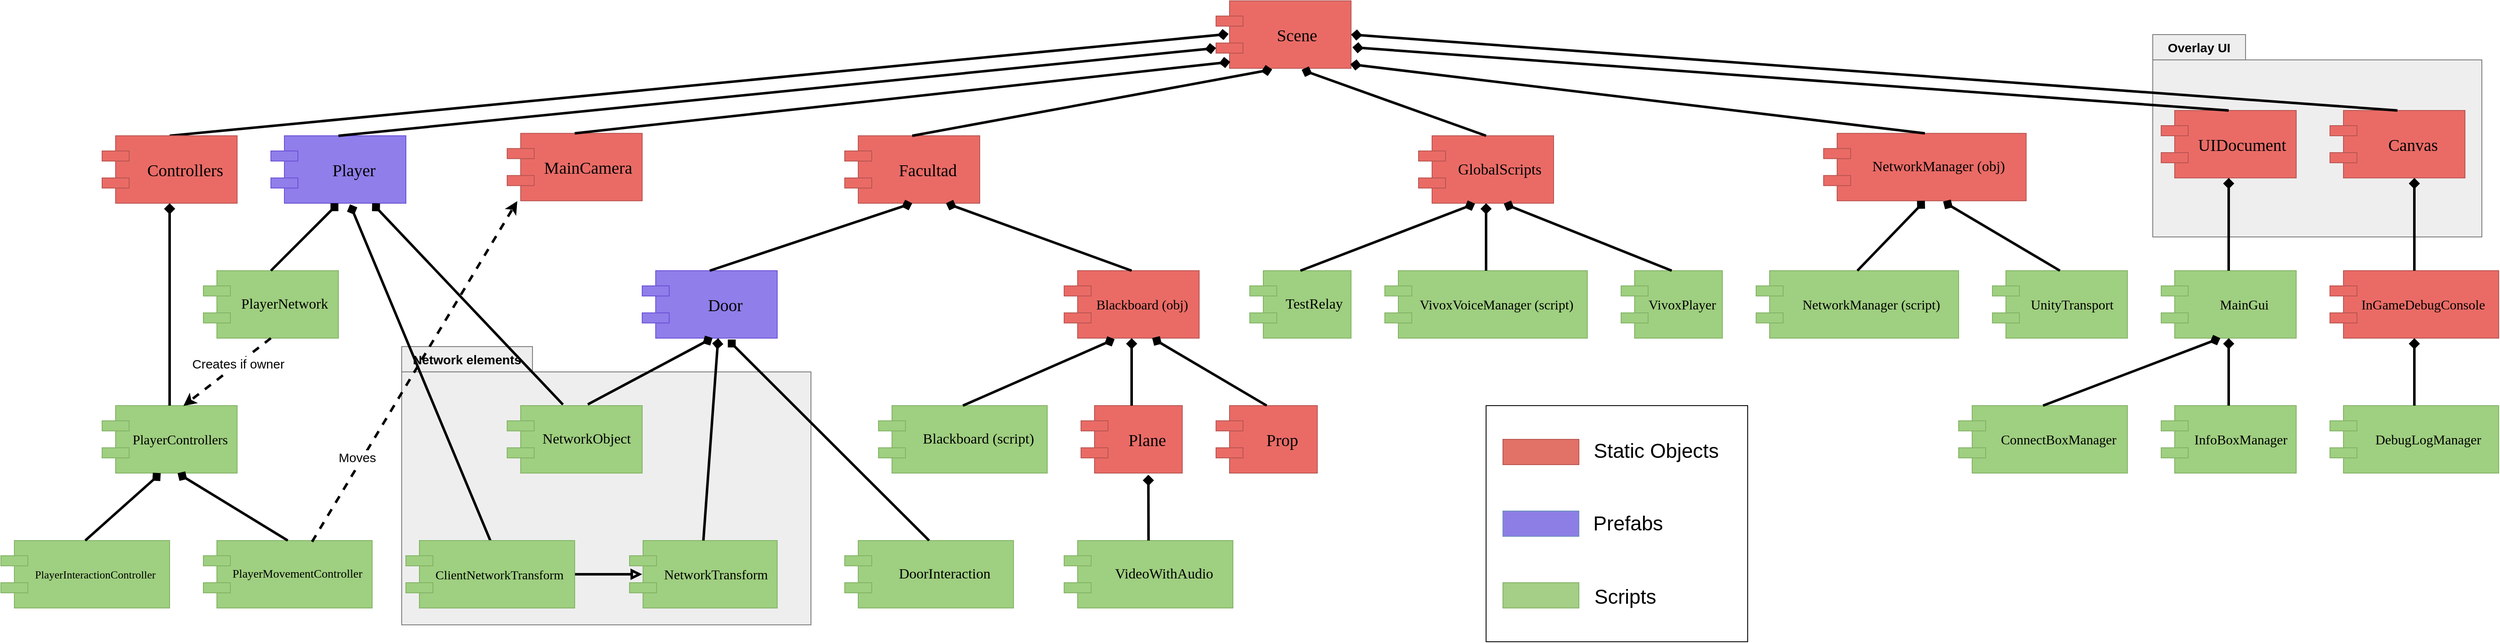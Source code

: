 <mxfile version="22.1.17" type="device">
  <diagram name="Page-1" id="5f0bae14-7c28-e335-631c-24af17079c00">
    <mxGraphModel dx="3999" dy="976" grid="1" gridSize="10" guides="1" tooltips="1" connect="1" arrows="1" fold="1" page="1" pageScale="1" pageWidth="1100" pageHeight="850" background="none" math="0" shadow="0">
      <root>
        <mxCell id="0" />
        <mxCell id="1" parent="0" />
        <mxCell id="Jn8JFCtktgWJxwUDa2yF-2" value="&lt;font style=&quot;font-size: 15px;&quot;&gt;Overlay UI&lt;/font&gt;" style="shape=folder;fontStyle=1;tabWidth=110;tabHeight=30;tabPosition=left;html=1;boundedLbl=1;labelInHeader=1;container=1;collapsible=0;whiteSpace=wrap;fillColor=#DDDDDD;opacity=50;" vertex="1" parent="1">
          <mxGeometry x="1430" y="80" width="390" height="240" as="geometry" />
        </mxCell>
        <mxCell id="Jn8JFCtktgWJxwUDa2yF-3" value="" style="html=1;strokeColor=none;resizeWidth=1;resizeHeight=1;fillColor=none;part=1;connectable=0;allowArrows=0;deletable=0;whiteSpace=wrap;" vertex="1" parent="Jn8JFCtktgWJxwUDa2yF-2">
          <mxGeometry width="390" height="10" relative="1" as="geometry">
            <mxPoint y="30" as="offset" />
          </mxGeometry>
        </mxCell>
        <mxCell id="Jn8JFCtktgWJxwUDa2yF-15" value="&lt;font style=&quot;font-size: 20px;&quot;&gt;UIDocument&amp;nbsp;&lt;/font&gt;" style="shape=component;align=center;spacingLeft=36;rounded=0;shadow=0;comic=0;labelBackgroundColor=none;strokeWidth=1;fontFamily=Verdana;fontSize=12;html=1;fillColor=#EA6B66;strokeColor=#b85450;gradientColor=none;" vertex="1" parent="Jn8JFCtktgWJxwUDa2yF-2">
          <mxGeometry x="10" y="90" width="160" height="80" as="geometry" />
        </mxCell>
        <mxCell id="Jn8JFCtktgWJxwUDa2yF-13" value="&lt;font style=&quot;font-size: 20px;&quot;&gt;Canvas&lt;/font&gt;" style="shape=component;align=center;spacingLeft=36;rounded=0;shadow=0;comic=0;labelBackgroundColor=none;strokeWidth=1;fontFamily=Verdana;fontSize=12;html=1;fillColor=#EA6B66;strokeColor=#b85450;gradientColor=none;" vertex="1" parent="Jn8JFCtktgWJxwUDa2yF-2">
          <mxGeometry x="210" y="90" width="160" height="80" as="geometry" />
        </mxCell>
        <mxCell id="Jn8JFCtktgWJxwUDa2yF-46" value="&lt;span style=&quot;font-size: 15px;&quot;&gt;Network elements&lt;/span&gt;" style="shape=folder;fontStyle=1;tabWidth=155;tabHeight=30;tabPosition=left;html=1;boundedLbl=1;labelInHeader=1;container=1;collapsible=0;whiteSpace=wrap;fillColor=#DDDDDD;opacity=50;" vertex="1" parent="1">
          <mxGeometry x="-645" y="450" width="485" height="330" as="geometry" />
        </mxCell>
        <mxCell id="Jn8JFCtktgWJxwUDa2yF-47" value="" style="html=1;strokeColor=none;resizeWidth=1;resizeHeight=1;fillColor=none;part=1;connectable=0;allowArrows=0;deletable=0;whiteSpace=wrap;" vertex="1" parent="Jn8JFCtktgWJxwUDa2yF-46">
          <mxGeometry width="485" height="10" relative="1" as="geometry">
            <mxPoint y="30" as="offset" />
          </mxGeometry>
        </mxCell>
        <mxCell id="Jn8JFCtktgWJxwUDa2yF-41" value="&lt;font style=&quot;font-size: 16px;&quot;&gt;NetworkTransform&amp;nbsp;&amp;nbsp;&lt;/font&gt;" style="shape=component;align=center;spacingLeft=36;rounded=0;shadow=0;comic=0;labelBackgroundColor=none;strokeWidth=1;fontFamily=Verdana;fontSize=12;html=1;fillColor=#9fcf80;strokeColor=#82b366;gradientColor=none;" vertex="1" parent="Jn8JFCtktgWJxwUDa2yF-46">
          <mxGeometry x="270" y="230" width="175" height="80" as="geometry" />
        </mxCell>
        <mxCell id="Jn8JFCtktgWJxwUDa2yF-44" value="&lt;span style=&quot;font-size: 17px;&quot;&gt;NetworkObject&amp;nbsp;&amp;nbsp;&lt;/span&gt;" style="shape=component;align=center;spacingLeft=36;rounded=0;shadow=0;comic=0;labelBackgroundColor=none;strokeWidth=1;fontFamily=Verdana;fontSize=12;html=1;fillColor=#9fcf80;strokeColor=#82b366;gradientColor=none;" vertex="1" parent="Jn8JFCtktgWJxwUDa2yF-46">
          <mxGeometry x="125" y="70" width="160" height="80" as="geometry" />
        </mxCell>
        <mxCell id="Jn8JFCtktgWJxwUDa2yF-17" value="" style="rounded=0;orthogonalLoop=1;jettySize=auto;html=1;entryX=0.5;entryY=0;entryDx=0;entryDy=0;startArrow=diamond;startFill=1;endArrow=none;endFill=0;strokeWidth=3;exitX=0.093;exitY=0.491;exitDx=0;exitDy=0;exitPerimeter=0;" edge="1" parent="1" source="Jn8JFCtktgWJxwUDa2yF-1" target="Jn8JFCtktgWJxwUDa2yF-7">
          <mxGeometry relative="1" as="geometry">
            <mxPoint x="-240" y="90" as="targetPoint" />
          </mxGeometry>
        </mxCell>
        <mxCell id="Jn8JFCtktgWJxwUDa2yF-1" value="&lt;font style=&quot;font-size: 20px;&quot;&gt;Scene&amp;nbsp;&lt;/font&gt;" style="shape=component;align=center;spacingLeft=36;rounded=0;shadow=0;comic=0;labelBackgroundColor=none;strokeWidth=1;fontFamily=Verdana;fontSize=12;html=1;fillColor=#EA6B66;strokeColor=#b85450;gradientColor=none;" vertex="1" parent="1">
          <mxGeometry x="320" y="40" width="160" height="80" as="geometry" />
        </mxCell>
        <mxCell id="Jn8JFCtktgWJxwUDa2yF-7" value="&lt;font style=&quot;font-size: 20px;&quot;&gt;Controllers&lt;/font&gt;" style="shape=component;align=center;spacingLeft=36;rounded=0;shadow=0;comic=0;labelBackgroundColor=none;strokeWidth=1;fontFamily=Verdana;fontSize=12;html=1;fillColor=#EA6B66;strokeColor=#b85450;gradientColor=none;" vertex="1" parent="1">
          <mxGeometry x="-1000" y="200" width="160" height="80" as="geometry" />
        </mxCell>
        <mxCell id="Jn8JFCtktgWJxwUDa2yF-8" value="&lt;font style=&quot;font-size: 20px;&quot;&gt;Player&lt;/font&gt;" style="shape=component;align=center;spacingLeft=36;rounded=0;shadow=0;comic=0;labelBackgroundColor=none;strokeWidth=1;fontFamily=Verdana;fontSize=12;html=1;fillColor=#907EEA;strokeColor=#6C51D6;gradientColor=none;" vertex="1" parent="1">
          <mxGeometry x="-800" y="200" width="160" height="80" as="geometry" />
        </mxCell>
        <mxCell id="Jn8JFCtktgWJxwUDa2yF-9" value="&lt;font style=&quot;font-size: 20px;&quot;&gt;Facultad&lt;/font&gt;" style="shape=component;align=center;spacingLeft=36;rounded=0;shadow=0;comic=0;labelBackgroundColor=none;strokeWidth=1;fontFamily=Verdana;fontSize=12;html=1;fillColor=#EA6B66;strokeColor=#b85450;gradientColor=none;" vertex="1" parent="1">
          <mxGeometry x="-120" y="200" width="160" height="80" as="geometry" />
        </mxCell>
        <mxCell id="Jn8JFCtktgWJxwUDa2yF-10" value="&lt;font style=&quot;font-size: 17px;&quot;&gt;NetworkManager (obj)&amp;nbsp;&lt;/font&gt;" style="shape=component;align=center;spacingLeft=36;rounded=0;shadow=0;comic=0;labelBackgroundColor=none;strokeWidth=1;fontFamily=Verdana;fontSize=12;html=1;fillColor=#EA6B66;strokeColor=#b85450;gradientColor=none;" vertex="1" parent="1">
          <mxGeometry x="1040" y="197.12" width="240" height="80" as="geometry" />
        </mxCell>
        <mxCell id="Jn8JFCtktgWJxwUDa2yF-12" value="&lt;font style=&quot;font-size: 20px;&quot;&gt;MainCamera&amp;nbsp;&lt;/font&gt;" style="shape=component;align=center;spacingLeft=36;rounded=0;shadow=0;comic=0;labelBackgroundColor=none;strokeWidth=1;fontFamily=Verdana;fontSize=12;html=1;fillColor=#EA6B66;strokeColor=#b85450;gradientColor=none;" vertex="1" parent="1">
          <mxGeometry x="-520" y="197.12" width="160" height="80" as="geometry" />
        </mxCell>
        <mxCell id="Jn8JFCtktgWJxwUDa2yF-14" value="&lt;font style=&quot;font-size: 18px;&quot;&gt;GlobalScripts&amp;nbsp;&lt;/font&gt;" style="shape=component;align=center;spacingLeft=36;rounded=0;shadow=0;comic=0;labelBackgroundColor=none;strokeWidth=1;fontFamily=Verdana;fontSize=12;html=1;fillColor=#EA6B66;strokeColor=#b85450;gradientColor=none;" vertex="1" parent="1">
          <mxGeometry x="560" y="200" width="160" height="80" as="geometry" />
        </mxCell>
        <mxCell id="Jn8JFCtktgWJxwUDa2yF-18" value="" style="rounded=0;orthogonalLoop=1;jettySize=auto;html=1;entryX=0.5;entryY=0;entryDx=0;entryDy=0;startArrow=diamond;startFill=1;endArrow=none;endFill=0;strokeWidth=3;exitX=0;exitY=0.7;exitDx=0;exitDy=0;" edge="1" parent="1" source="Jn8JFCtktgWJxwUDa2yF-1" target="Jn8JFCtktgWJxwUDa2yF-8">
          <mxGeometry relative="1" as="geometry">
            <mxPoint x="320" y="100" as="sourcePoint" />
            <mxPoint x="-910" y="210" as="targetPoint" />
          </mxGeometry>
        </mxCell>
        <mxCell id="Jn8JFCtktgWJxwUDa2yF-19" value="" style="rounded=0;orthogonalLoop=1;jettySize=auto;html=1;entryX=0.5;entryY=0;entryDx=0;entryDy=0;startArrow=diamond;startFill=1;endArrow=none;endFill=0;strokeWidth=3;exitX=0.416;exitY=1.017;exitDx=0;exitDy=0;exitPerimeter=0;" edge="1" parent="1" source="Jn8JFCtktgWJxwUDa2yF-1" target="Jn8JFCtktgWJxwUDa2yF-9">
          <mxGeometry relative="1" as="geometry">
            <mxPoint x="340" y="120" as="sourcePoint" />
            <mxPoint x="-710" y="210" as="targetPoint" />
          </mxGeometry>
        </mxCell>
        <mxCell id="Jn8JFCtktgWJxwUDa2yF-20" value="" style="rounded=0;orthogonalLoop=1;jettySize=auto;html=1;entryX=0.5;entryY=0;entryDx=0;entryDy=0;startArrow=diamond;startFill=1;endArrow=none;endFill=0;strokeWidth=3;exitX=0.995;exitY=0.94;exitDx=0;exitDy=0;exitPerimeter=0;" edge="1" parent="1" source="Jn8JFCtktgWJxwUDa2yF-1" target="Jn8JFCtktgWJxwUDa2yF-10">
          <mxGeometry relative="1" as="geometry">
            <mxPoint x="502.56" y="75.84" as="sourcePoint" />
            <mxPoint x="10" y="207.12" as="targetPoint" />
          </mxGeometry>
        </mxCell>
        <mxCell id="Jn8JFCtktgWJxwUDa2yF-22" value="" style="rounded=0;orthogonalLoop=1;jettySize=auto;html=1;entryX=0.5;entryY=0;entryDx=0;entryDy=0;startArrow=diamond;startFill=1;endArrow=none;endFill=0;strokeWidth=3;fontStyle=1;exitX=0.105;exitY=0.905;exitDx=0;exitDy=0;exitPerimeter=0;" edge="1" parent="1" source="Jn8JFCtktgWJxwUDa2yF-1" target="Jn8JFCtktgWJxwUDa2yF-12">
          <mxGeometry relative="1" as="geometry">
            <mxPoint x="538.56" y="76.24" as="sourcePoint" />
            <mxPoint x="260" y="217.12" as="targetPoint" />
          </mxGeometry>
        </mxCell>
        <mxCell id="Jn8JFCtktgWJxwUDa2yF-23" value="" style="rounded=0;orthogonalLoop=1;jettySize=auto;html=1;entryX=0.5;entryY=0;entryDx=0;entryDy=0;startArrow=diamond;startFill=1;endArrow=none;endFill=0;strokeWidth=3;fontStyle=1;exitX=0.634;exitY=1.022;exitDx=0;exitDy=0;exitPerimeter=0;" edge="1" parent="1" source="Jn8JFCtktgWJxwUDa2yF-1" target="Jn8JFCtktgWJxwUDa2yF-14">
          <mxGeometry relative="1" as="geometry">
            <mxPoint x="563.52" y="76.8" as="sourcePoint" />
            <mxPoint x="770" y="207.12" as="targetPoint" />
          </mxGeometry>
        </mxCell>
        <mxCell id="Jn8JFCtktgWJxwUDa2yF-24" value="" style="rounded=0;orthogonalLoop=1;jettySize=auto;html=1;entryX=0.5;entryY=0;entryDx=0;entryDy=0;startArrow=diamond;startFill=1;endArrow=none;endFill=0;strokeWidth=3;fontStyle=1;exitX=1;exitY=0.5;exitDx=0;exitDy=0;" edge="1" parent="1" source="Jn8JFCtktgWJxwUDa2yF-1" target="Jn8JFCtktgWJxwUDa2yF-13">
          <mxGeometry relative="1" as="geometry">
            <mxPoint x="598.72" y="78.0" as="sourcePoint" />
            <mxPoint x="970" y="207.12" as="targetPoint" />
          </mxGeometry>
        </mxCell>
        <mxCell id="Jn8JFCtktgWJxwUDa2yF-25" value="" style="rounded=0;orthogonalLoop=1;jettySize=auto;html=1;entryX=0.5;entryY=0;entryDx=0;entryDy=0;startArrow=diamond;startFill=1;endArrow=none;endFill=0;strokeWidth=3;fontStyle=1;exitX=1.01;exitY=0.689;exitDx=0;exitDy=0;exitPerimeter=0;" edge="1" parent="1" source="Jn8JFCtktgWJxwUDa2yF-1" target="Jn8JFCtktgWJxwUDa2yF-15">
          <mxGeometry relative="1" as="geometry">
            <mxPoint x="599.68" y="60.0" as="sourcePoint" />
            <mxPoint x="1170" y="207.12" as="targetPoint" />
          </mxGeometry>
        </mxCell>
        <mxCell id="Jn8JFCtktgWJxwUDa2yF-26" value="&lt;font style=&quot;font-size: 17px;&quot;&gt;PlayerNetwork&amp;nbsp;&lt;/font&gt;" style="shape=component;align=center;spacingLeft=36;rounded=0;shadow=0;comic=0;labelBackgroundColor=none;strokeWidth=1;fontFamily=Verdana;fontSize=12;html=1;fillColor=#9fcf80;strokeColor=#82b366;gradientColor=none;" vertex="1" parent="1">
          <mxGeometry x="-880" y="360" width="160" height="80" as="geometry" />
        </mxCell>
        <mxCell id="Jn8JFCtktgWJxwUDa2yF-27" value="&lt;font style=&quot;font-size: 16px;&quot;&gt;PlayerControllers&amp;nbsp; &amp;nbsp;&lt;/font&gt;" style="shape=component;align=center;spacingLeft=36;rounded=0;shadow=0;comic=0;labelBackgroundColor=none;strokeWidth=1;fontFamily=Verdana;fontSize=12;html=1;fillColor=#9fcf80;strokeColor=#82b366;gradientColor=none;" vertex="1" parent="1">
          <mxGeometry x="-1000" y="520" width="160" height="80" as="geometry" />
        </mxCell>
        <mxCell id="Jn8JFCtktgWJxwUDa2yF-28" value="&lt;font style=&quot;font-size: 13px;&quot;&gt;PlayerInteractionController&amp;nbsp; &amp;nbsp;&amp;nbsp;&lt;/font&gt;" style="shape=component;align=center;spacingLeft=36;rounded=0;shadow=0;comic=0;labelBackgroundColor=none;strokeWidth=1;fontFamily=Verdana;fontSize=12;html=1;fillColor=#9fcf80;strokeColor=#82b366;gradientColor=none;" vertex="1" parent="1">
          <mxGeometry x="-1120" y="680" width="200" height="80" as="geometry" />
        </mxCell>
        <mxCell id="Jn8JFCtktgWJxwUDa2yF-29" value="&lt;font style=&quot;font-size: 14px;&quot;&gt;PlayerMovementController&amp;nbsp; &amp;nbsp;&amp;nbsp;&lt;/font&gt;" style="shape=component;align=center;spacingLeft=36;rounded=0;shadow=0;comic=0;labelBackgroundColor=none;strokeWidth=1;fontFamily=Verdana;fontSize=12;html=1;fillColor=#9fcf80;strokeColor=#82b366;gradientColor=none;" vertex="1" parent="1">
          <mxGeometry x="-880" y="680" width="200" height="80" as="geometry" />
        </mxCell>
        <mxCell id="Jn8JFCtktgWJxwUDa2yF-30" value="" style="rounded=0;orthogonalLoop=1;jettySize=auto;html=1;entryX=0.5;entryY=0;entryDx=0;entryDy=0;startArrow=diamond;startFill=1;endArrow=none;endFill=0;strokeWidth=3;exitX=0.5;exitY=1;exitDx=0;exitDy=0;" edge="1" parent="1" source="Jn8JFCtktgWJxwUDa2yF-8" target="Jn8JFCtktgWJxwUDa2yF-26">
          <mxGeometry relative="1" as="geometry">
            <mxPoint x="-427" y="490" as="sourcePoint" />
            <mxPoint x="-690" y="610" as="targetPoint" />
          </mxGeometry>
        </mxCell>
        <mxCell id="Jn8JFCtktgWJxwUDa2yF-31" value="" style="rounded=0;orthogonalLoop=1;jettySize=auto;html=1;entryX=0.5;entryY=0;entryDx=0;entryDy=0;startArrow=diamond;startFill=1;endArrow=none;endFill=0;strokeWidth=3;exitX=0.5;exitY=1;exitDx=0;exitDy=0;" edge="1" parent="1" source="Jn8JFCtktgWJxwUDa2yF-7" target="Jn8JFCtktgWJxwUDa2yF-27">
          <mxGeometry relative="1" as="geometry">
            <mxPoint x="-700" y="500" as="sourcePoint" />
            <mxPoint x="-700" y="580" as="targetPoint" />
          </mxGeometry>
        </mxCell>
        <mxCell id="Jn8JFCtktgWJxwUDa2yF-32" value="" style="rounded=0;orthogonalLoop=1;jettySize=auto;html=1;entryX=0.5;entryY=0;entryDx=0;entryDy=0;startArrow=diamond;startFill=1;endArrow=none;endFill=0;strokeWidth=3;exitX=0.434;exitY=1.002;exitDx=0;exitDy=0;exitPerimeter=0;" edge="1" parent="1" source="Jn8JFCtktgWJxwUDa2yF-27" target="Jn8JFCtktgWJxwUDa2yF-28">
          <mxGeometry relative="1" as="geometry">
            <mxPoint x="-910" y="620" as="sourcePoint" />
            <mxPoint x="-1030" y="700" as="targetPoint" />
          </mxGeometry>
        </mxCell>
        <mxCell id="Jn8JFCtktgWJxwUDa2yF-33" value="" style="rounded=0;orthogonalLoop=1;jettySize=auto;html=1;entryX=0.5;entryY=0;entryDx=0;entryDy=0;startArrow=diamond;startFill=1;endArrow=none;endFill=0;strokeWidth=3;exitX=0.559;exitY=1.002;exitDx=0;exitDy=0;exitPerimeter=0;" edge="1" parent="1" source="Jn8JFCtktgWJxwUDa2yF-27" target="Jn8JFCtktgWJxwUDa2yF-29">
          <mxGeometry relative="1" as="geometry">
            <mxPoint x="-910" y="610" as="sourcePoint" />
            <mxPoint x="-990" y="690" as="targetPoint" />
          </mxGeometry>
        </mxCell>
        <mxCell id="Jn8JFCtktgWJxwUDa2yF-34" value="" style="rounded=0;orthogonalLoop=1;jettySize=auto;html=1;entryX=0.602;entryY=0.005;entryDx=0;entryDy=0;startArrow=none;startFill=0;endArrow=classic;endFill=1;strokeWidth=3;exitX=0.5;exitY=1;exitDx=0;exitDy=0;entryPerimeter=0;dashed=1;" edge="1" parent="1" source="Jn8JFCtktgWJxwUDa2yF-26" target="Jn8JFCtktgWJxwUDa2yF-27">
          <mxGeometry relative="1" as="geometry">
            <mxPoint x="-620" y="460" as="sourcePoint" />
            <mxPoint x="-540" y="700" as="targetPoint" />
          </mxGeometry>
        </mxCell>
        <mxCell id="Jn8JFCtktgWJxwUDa2yF-35" value="&lt;font style=&quot;font-size: 15px;&quot;&gt;Creates if owner&lt;/font&gt;" style="edgeLabel;html=1;align=center;verticalAlign=middle;resizable=0;points=[];" vertex="1" connectable="0" parent="Jn8JFCtktgWJxwUDa2yF-34">
          <mxGeometry x="-0.05" y="3" relative="1" as="geometry">
            <mxPoint x="8" y="-11" as="offset" />
          </mxGeometry>
        </mxCell>
        <mxCell id="Jn8JFCtktgWJxwUDa2yF-38" value="" style="rounded=0;orthogonalLoop=1;jettySize=auto;html=1;entryX=0.5;entryY=0;entryDx=0;entryDy=0;startArrow=diamond;startFill=1;endArrow=none;endFill=0;strokeWidth=3;exitX=0.586;exitY=1.016;exitDx=0;exitDy=0;exitPerimeter=0;" edge="1" parent="1" source="Jn8JFCtktgWJxwUDa2yF-8" target="Jn8JFCtktgWJxwUDa2yF-37">
          <mxGeometry relative="1" as="geometry">
            <mxPoint x="-710" y="290" as="sourcePoint" />
            <mxPoint x="-790" y="370" as="targetPoint" />
          </mxGeometry>
        </mxCell>
        <mxCell id="Jn8JFCtktgWJxwUDa2yF-39" value="&lt;font style=&quot;font-size: 20px;&quot;&gt;Door&lt;/font&gt;" style="shape=component;align=center;spacingLeft=36;rounded=0;shadow=0;comic=0;labelBackgroundColor=none;strokeWidth=1;fontFamily=Verdana;fontSize=12;html=1;fillColor=#907EEA;strokeColor=#6C51D6;gradientColor=none;" vertex="1" parent="1">
          <mxGeometry x="-360" y="360" width="160" height="80" as="geometry" />
        </mxCell>
        <mxCell id="Jn8JFCtktgWJxwUDa2yF-40" value="" style="rounded=0;orthogonalLoop=1;jettySize=auto;html=1;entryX=0.5;entryY=0;entryDx=0;entryDy=0;startArrow=diamond;startFill=1;endArrow=none;endFill=0;strokeWidth=3;exitX=0.5;exitY=1;exitDx=0;exitDy=0;" edge="1" parent="1" source="Jn8JFCtktgWJxwUDa2yF-9" target="Jn8JFCtktgWJxwUDa2yF-39">
          <mxGeometry relative="1" as="geometry">
            <mxPoint x="-45" y="260" as="sourcePoint" />
            <mxPoint x="-400" y="381" as="targetPoint" />
          </mxGeometry>
        </mxCell>
        <mxCell id="Jn8JFCtktgWJxwUDa2yF-42" value="" style="rounded=0;orthogonalLoop=1;jettySize=auto;html=1;entryX=0.5;entryY=0;entryDx=0;entryDy=0;startArrow=diamond;startFill=1;endArrow=none;endFill=0;strokeWidth=3;" edge="1" parent="1" target="Jn8JFCtktgWJxwUDa2yF-41">
          <mxGeometry relative="1" as="geometry">
            <mxPoint x="-270" y="440" as="sourcePoint" />
            <mxPoint x="-300" y="550" as="targetPoint" />
          </mxGeometry>
        </mxCell>
        <mxCell id="Jn8JFCtktgWJxwUDa2yF-43" value="" style="rounded=0;orthogonalLoop=1;jettySize=auto;html=1;entryX=1;entryY=0.5;entryDx=0;entryDy=0;startArrow=block;startFill=0;endArrow=none;endFill=0;strokeWidth=3;" edge="1" parent="1" target="Jn8JFCtktgWJxwUDa2yF-37">
          <mxGeometry relative="1" as="geometry">
            <mxPoint x="-360" y="720" as="sourcePoint" />
            <mxPoint x="-390" y="710" as="targetPoint" />
          </mxGeometry>
        </mxCell>
        <mxCell id="Jn8JFCtktgWJxwUDa2yF-45" value="" style="rounded=0;orthogonalLoop=1;jettySize=auto;html=1;entryX=0.597;entryY=-0.018;entryDx=0;entryDy=0;startArrow=diamond;startFill=1;endArrow=none;endFill=0;strokeWidth=3;exitX=0.521;exitY=0.997;exitDx=0;exitDy=0;exitPerimeter=0;entryPerimeter=0;" edge="1" parent="1" source="Jn8JFCtktgWJxwUDa2yF-39" target="Jn8JFCtktgWJxwUDa2yF-44">
          <mxGeometry relative="1" as="geometry">
            <mxPoint x="-470" y="450" as="sourcePoint" />
            <mxPoint x="-470" y="530" as="targetPoint" />
          </mxGeometry>
        </mxCell>
        <mxCell id="Jn8JFCtktgWJxwUDa2yF-48" value="&lt;font style=&quot;font-size: 17px;&quot;&gt;DoorInteraction&lt;/font&gt;" style="shape=component;align=center;spacingLeft=36;rounded=0;shadow=0;comic=0;labelBackgroundColor=none;strokeWidth=1;fontFamily=Verdana;fontSize=12;html=1;fillColor=#9fcf80;strokeColor=#82b366;gradientColor=none;" vertex="1" parent="1">
          <mxGeometry x="-120" y="680" width="200" height="80" as="geometry" />
        </mxCell>
        <mxCell id="Jn8JFCtktgWJxwUDa2yF-49" value="" style="rounded=0;orthogonalLoop=1;jettySize=auto;html=1;entryX=0.5;entryY=0;entryDx=0;entryDy=0;startArrow=diamond;startFill=1;endArrow=none;endFill=0;strokeWidth=3;exitX=0.634;exitY=1.021;exitDx=0;exitDy=0;exitPerimeter=0;" edge="1" parent="1" source="Jn8JFCtktgWJxwUDa2yF-39" target="Jn8JFCtktgWJxwUDa2yF-48">
          <mxGeometry relative="1" as="geometry">
            <mxPoint x="-265" y="451" as="sourcePoint" />
            <mxPoint x="-270" y="530" as="targetPoint" />
          </mxGeometry>
        </mxCell>
        <mxCell id="Jn8JFCtktgWJxwUDa2yF-50" value="&lt;font style=&quot;font-size: 16px;&quot;&gt;Blackboard (obj)&amp;nbsp; &amp;nbsp;&lt;/font&gt;" style="shape=component;align=center;spacingLeft=36;rounded=0;shadow=0;comic=0;labelBackgroundColor=none;strokeWidth=1;fontFamily=Verdana;fontSize=12;html=1;fillColor=#EA6B66;strokeColor=#b85450;gradientColor=none;" vertex="1" parent="1">
          <mxGeometry x="140" y="360" width="160" height="80" as="geometry" />
        </mxCell>
        <mxCell id="Jn8JFCtktgWJxwUDa2yF-51" value="" style="rounded=0;orthogonalLoop=1;jettySize=auto;html=1;entryX=0.413;entryY=-0.016;entryDx=0;entryDy=0;startArrow=diamond;startFill=1;endArrow=none;endFill=0;strokeWidth=3;exitX=0.75;exitY=1;exitDx=0;exitDy=0;entryPerimeter=0;" edge="1" parent="1" source="Jn8JFCtktgWJxwUDa2yF-8" target="Jn8JFCtktgWJxwUDa2yF-44">
          <mxGeometry relative="1" as="geometry">
            <mxPoint x="-696" y="291" as="sourcePoint" />
            <mxPoint x="-550" y="690" as="targetPoint" />
          </mxGeometry>
        </mxCell>
        <mxCell id="Jn8JFCtktgWJxwUDa2yF-53" value="&lt;font style=&quot;font-size: 17px;&quot;&gt;Blackboard (script)&lt;/font&gt;" style="shape=component;align=center;spacingLeft=36;rounded=0;shadow=0;comic=0;labelBackgroundColor=none;strokeWidth=1;fontFamily=Verdana;fontSize=12;html=1;fillColor=#9fcf80;strokeColor=#82b366;gradientColor=none;" vertex="1" parent="1">
          <mxGeometry x="-80" y="520" width="200" height="80" as="geometry" />
        </mxCell>
        <mxCell id="Jn8JFCtktgWJxwUDa2yF-54" value="&lt;font style=&quot;font-size: 20px;&quot;&gt;Plane&lt;/font&gt;" style="shape=component;align=center;spacingLeft=36;rounded=0;shadow=0;comic=0;labelBackgroundColor=none;strokeWidth=1;fontFamily=Verdana;fontSize=12;html=1;fillColor=#EA6B66;strokeColor=#b85450;gradientColor=none;" vertex="1" parent="1">
          <mxGeometry x="160" y="520" width="120" height="80" as="geometry" />
        </mxCell>
        <mxCell id="Jn8JFCtktgWJxwUDa2yF-55" value="&lt;font style=&quot;font-size: 20px;&quot;&gt;Prop&lt;/font&gt;" style="shape=component;align=center;spacingLeft=36;rounded=0;shadow=0;comic=0;labelBackgroundColor=none;strokeWidth=1;fontFamily=Verdana;fontSize=12;html=1;fillColor=#EA6B66;strokeColor=#b85450;gradientColor=none;" vertex="1" parent="1">
          <mxGeometry x="320" y="520" width="120" height="80" as="geometry" />
        </mxCell>
        <mxCell id="Jn8JFCtktgWJxwUDa2yF-57" value="&lt;span style=&quot;font-size: 17px;&quot;&gt;VideoWithAudio&lt;/span&gt;" style="shape=component;align=center;spacingLeft=36;rounded=0;shadow=0;comic=0;labelBackgroundColor=none;strokeWidth=1;fontFamily=Verdana;fontSize=12;html=1;fillColor=#9fcf80;strokeColor=#82b366;gradientColor=none;" vertex="1" parent="1">
          <mxGeometry x="140" y="680" width="200" height="80" as="geometry" />
        </mxCell>
        <mxCell id="Jn8JFCtktgWJxwUDa2yF-58" value="" style="rounded=0;orthogonalLoop=1;jettySize=auto;html=1;entryX=0.5;entryY=0;entryDx=0;entryDy=0;startArrow=diamond;startFill=1;endArrow=none;endFill=0;strokeWidth=3;exitX=0.374;exitY=1.015;exitDx=0;exitDy=0;exitPerimeter=0;" edge="1" parent="1" source="Jn8JFCtktgWJxwUDa2yF-50" target="Jn8JFCtktgWJxwUDa2yF-53">
          <mxGeometry relative="1" as="geometry">
            <mxPoint x="-329" y="452" as="sourcePoint" />
            <mxPoint x="-90" y="690" as="targetPoint" />
          </mxGeometry>
        </mxCell>
        <mxCell id="Jn8JFCtktgWJxwUDa2yF-59" value="" style="rounded=0;orthogonalLoop=1;jettySize=auto;html=1;entryX=0.5;entryY=0;entryDx=0;entryDy=0;startArrow=diamond;startFill=1;endArrow=none;endFill=0;strokeWidth=3;exitX=0.5;exitY=1;exitDx=0;exitDy=0;" edge="1" parent="1" source="Jn8JFCtktgWJxwUDa2yF-50" target="Jn8JFCtktgWJxwUDa2yF-54">
          <mxGeometry relative="1" as="geometry">
            <mxPoint x="210" y="450" as="sourcePoint" />
            <mxPoint x="30" y="530" as="targetPoint" />
          </mxGeometry>
        </mxCell>
        <mxCell id="Jn8JFCtktgWJxwUDa2yF-61" value="" style="rounded=0;orthogonalLoop=1;jettySize=auto;html=1;entryX=0.5;entryY=0;entryDx=0;entryDy=0;startArrow=diamond;startFill=1;endArrow=none;endFill=0;strokeWidth=3;exitX=0.652;exitY=0.999;exitDx=0;exitDy=0;exitPerimeter=0;" edge="1" parent="1" source="Jn8JFCtktgWJxwUDa2yF-50" target="Jn8JFCtktgWJxwUDa2yF-55">
          <mxGeometry relative="1" as="geometry">
            <mxPoint x="230" y="450" as="sourcePoint" />
            <mxPoint x="230" y="530" as="targetPoint" />
          </mxGeometry>
        </mxCell>
        <mxCell id="Jn8JFCtktgWJxwUDa2yF-62" value="" style="rounded=0;orthogonalLoop=1;jettySize=auto;html=1;entryX=0.5;entryY=0;entryDx=0;entryDy=0;startArrow=diamond;startFill=1;endArrow=none;endFill=0;strokeWidth=3;exitX=0.665;exitY=1.025;exitDx=0;exitDy=0;exitPerimeter=0;" edge="1" parent="1" source="Jn8JFCtktgWJxwUDa2yF-54" target="Jn8JFCtktgWJxwUDa2yF-57">
          <mxGeometry relative="1" as="geometry">
            <mxPoint x="320" y="620" as="sourcePoint" />
            <mxPoint x="456" y="700" as="targetPoint" />
          </mxGeometry>
        </mxCell>
        <mxCell id="Jn8JFCtktgWJxwUDa2yF-64" value="" style="rounded=0;orthogonalLoop=1;jettySize=auto;html=1;entryX=0.5;entryY=0;entryDx=0;entryDy=0;startArrow=diamond;startFill=1;endArrow=none;endFill=0;strokeWidth=3;exitX=0.75;exitY=1;exitDx=0;exitDy=0;" edge="1" parent="1" source="Jn8JFCtktgWJxwUDa2yF-9" target="Jn8JFCtktgWJxwUDa2yF-50">
          <mxGeometry relative="1" as="geometry">
            <mxPoint x="310" y="450" as="sourcePoint" />
            <mxPoint x="310" y="530" as="targetPoint" />
          </mxGeometry>
        </mxCell>
        <mxCell id="Jn8JFCtktgWJxwUDa2yF-65" value="" style="rounded=0;orthogonalLoop=1;jettySize=auto;html=1;entryX=0.075;entryY=1.004;entryDx=0;entryDy=0;startArrow=none;startFill=0;endArrow=classic;endFill=1;strokeWidth=3;exitX=0.644;exitY=0.018;exitDx=0;exitDy=0;dashed=1;exitPerimeter=0;entryPerimeter=0;" edge="1" parent="1" source="Jn8JFCtktgWJxwUDa2yF-29" target="Jn8JFCtktgWJxwUDa2yF-12">
          <mxGeometry relative="1" as="geometry">
            <mxPoint x="-790" y="450" as="sourcePoint" />
            <mxPoint x="-894" y="530" as="targetPoint" />
          </mxGeometry>
        </mxCell>
        <mxCell id="Jn8JFCtktgWJxwUDa2yF-66" value="&lt;span style=&quot;font-size: 15px;&quot;&gt;Moves&lt;/span&gt;" style="edgeLabel;html=1;align=center;verticalAlign=middle;resizable=0;points=[];" vertex="1" connectable="0" parent="Jn8JFCtktgWJxwUDa2yF-65">
          <mxGeometry x="-0.05" y="3" relative="1" as="geometry">
            <mxPoint x="-60" y="93" as="offset" />
          </mxGeometry>
        </mxCell>
        <mxCell id="Jn8JFCtktgWJxwUDa2yF-37" value="&lt;font style=&quot;font-size: 15px;&quot;&gt;ClientNetworkTransform&amp;nbsp; &amp;nbsp;&amp;nbsp;&lt;/font&gt;" style="shape=component;align=center;spacingLeft=36;rounded=0;shadow=0;comic=0;labelBackgroundColor=none;strokeWidth=1;fontFamily=Verdana;fontSize=12;html=1;fillColor=#9fcf80;strokeColor=#82b366;gradientColor=none;" vertex="1" parent="1">
          <mxGeometry x="-640" y="680" width="200" height="80" as="geometry" />
        </mxCell>
        <mxCell id="Jn8JFCtktgWJxwUDa2yF-67" value="&lt;span style=&quot;font-size: 17px;&quot;&gt;TestRelay&amp;nbsp;&lt;/span&gt;" style="shape=component;align=center;spacingLeft=36;rounded=0;shadow=0;comic=0;labelBackgroundColor=none;strokeWidth=1;fontFamily=Verdana;fontSize=12;html=1;fillColor=#9fcf80;strokeColor=#82b366;gradientColor=none;" vertex="1" parent="1">
          <mxGeometry x="360" y="360" width="120" height="80" as="geometry" />
        </mxCell>
        <mxCell id="Jn8JFCtktgWJxwUDa2yF-68" value="" style="rounded=0;orthogonalLoop=1;jettySize=auto;html=1;entryX=0.5;entryY=0;entryDx=0;entryDy=0;startArrow=diamond;startFill=1;endArrow=none;endFill=0;strokeWidth=3;fontStyle=1;exitX=0.418;exitY=1.006;exitDx=0;exitDy=0;exitPerimeter=0;" edge="1" parent="1" source="Jn8JFCtktgWJxwUDa2yF-14" target="Jn8JFCtktgWJxwUDa2yF-67">
          <mxGeometry relative="1" as="geometry">
            <mxPoint x="573.52" y="86.8" as="sourcePoint" />
            <mxPoint x="410" y="210" as="targetPoint" />
          </mxGeometry>
        </mxCell>
        <mxCell id="Jn8JFCtktgWJxwUDa2yF-70" value="&lt;font style=&quot;font-size: 16px;&quot;&gt;&amp;nbsp;VivoxVoiceManager (script)&amp;nbsp; &amp;nbsp;&amp;nbsp;&lt;/font&gt;" style="shape=component;align=center;spacingLeft=36;rounded=0;shadow=0;comic=0;labelBackgroundColor=none;strokeWidth=1;fontFamily=Verdana;fontSize=12;html=1;fillColor=#9fcf80;strokeColor=#82b366;gradientColor=none;" vertex="1" parent="1">
          <mxGeometry x="520" y="360" width="240" height="80" as="geometry" />
        </mxCell>
        <mxCell id="Jn8JFCtktgWJxwUDa2yF-71" value="" style="rounded=0;orthogonalLoop=1;jettySize=auto;html=1;entryX=0.5;entryY=0;entryDx=0;entryDy=0;startArrow=diamond;startFill=1;endArrow=none;endFill=0;strokeWidth=3;fontStyle=1;exitX=0.5;exitY=1;exitDx=0;exitDy=0;" edge="1" parent="1" source="Jn8JFCtktgWJxwUDa2yF-14" target="Jn8JFCtktgWJxwUDa2yF-70">
          <mxGeometry relative="1" as="geometry">
            <mxPoint x="543" y="282" as="sourcePoint" />
            <mxPoint x="410" y="370" as="targetPoint" />
          </mxGeometry>
        </mxCell>
        <mxCell id="Jn8JFCtktgWJxwUDa2yF-72" value="&lt;font style=&quot;font-size: 16px;&quot;&gt;VivoxPlayer&amp;nbsp; &amp;nbsp;&lt;/font&gt;" style="shape=component;align=center;spacingLeft=36;rounded=0;shadow=0;comic=0;labelBackgroundColor=none;strokeWidth=1;fontFamily=Verdana;fontSize=12;html=1;fillColor=#9fcf80;strokeColor=#82b366;gradientColor=none;" vertex="1" parent="1">
          <mxGeometry x="800" y="360" width="120" height="80" as="geometry" />
        </mxCell>
        <mxCell id="Jn8JFCtktgWJxwUDa2yF-73" value="" style="rounded=0;orthogonalLoop=1;jettySize=auto;html=1;entryX=0.5;entryY=0;entryDx=0;entryDy=0;startArrow=diamond;startFill=1;endArrow=none;endFill=0;strokeWidth=3;fontStyle=1;exitX=0.631;exitY=1.006;exitDx=0;exitDy=0;exitPerimeter=0;" edge="1" parent="1" source="Jn8JFCtktgWJxwUDa2yF-14" target="Jn8JFCtktgWJxwUDa2yF-72">
          <mxGeometry relative="1" as="geometry">
            <mxPoint x="554" y="290" as="sourcePoint" />
            <mxPoint x="650" y="370" as="targetPoint" />
          </mxGeometry>
        </mxCell>
        <mxCell id="Jn8JFCtktgWJxwUDa2yF-74" value="&lt;font style=&quot;font-size: 16px;&quot;&gt;NetworkManager (script)&amp;nbsp;&lt;/font&gt;" style="shape=component;align=center;spacingLeft=36;rounded=0;shadow=0;comic=0;labelBackgroundColor=none;strokeWidth=1;fontFamily=Verdana;fontSize=12;html=1;fillColor=#9fcf80;strokeColor=#82b366;gradientColor=none;" vertex="1" parent="1">
          <mxGeometry x="960" y="360" width="240" height="80" as="geometry" />
        </mxCell>
        <mxCell id="Jn8JFCtktgWJxwUDa2yF-75" value="&lt;font style=&quot;font-size: 16px;&quot;&gt;UnityTransport&amp;nbsp;&amp;nbsp;&lt;/font&gt;" style="shape=component;align=center;spacingLeft=36;rounded=0;shadow=0;comic=0;labelBackgroundColor=none;strokeWidth=1;fontFamily=Verdana;fontSize=12;html=1;fillColor=#9fcf80;strokeColor=#82b366;gradientColor=none;" vertex="1" parent="1">
          <mxGeometry x="1240" y="360" width="160" height="80" as="geometry" />
        </mxCell>
        <mxCell id="Jn8JFCtktgWJxwUDa2yF-76" value="" style="rounded=0;orthogonalLoop=1;jettySize=auto;html=1;entryX=0.5;entryY=0;entryDx=0;entryDy=0;startArrow=diamond;startFill=1;endArrow=none;endFill=0;strokeWidth=3;exitX=0.59;exitY=1.011;exitDx=0;exitDy=0;exitPerimeter=0;" edge="1" parent="1" source="Jn8JFCtktgWJxwUDa2yF-10" target="Jn8JFCtktgWJxwUDa2yF-75">
          <mxGeometry relative="1" as="geometry">
            <mxPoint x="1181" y="290" as="sourcePoint" />
            <mxPoint x="2060" y="405" as="targetPoint" />
          </mxGeometry>
        </mxCell>
        <mxCell id="Jn8JFCtktgWJxwUDa2yF-77" value="" style="rounded=0;orthogonalLoop=1;jettySize=auto;html=1;entryX=0.5;entryY=0;entryDx=0;entryDy=0;startArrow=diamond;startFill=1;endArrow=none;endFill=0;strokeWidth=3;exitX=0.5;exitY=1;exitDx=0;exitDy=0;" edge="1" parent="1" source="Jn8JFCtktgWJxwUDa2yF-10" target="Jn8JFCtktgWJxwUDa2yF-74">
          <mxGeometry relative="1" as="geometry">
            <mxPoint x="1096" y="300" as="sourcePoint" />
            <mxPoint x="1240" y="383" as="targetPoint" />
          </mxGeometry>
        </mxCell>
        <mxCell id="Jn8JFCtktgWJxwUDa2yF-79" value="&lt;font style=&quot;font-size: 16px;&quot;&gt;MainGui&lt;/font&gt;" style="shape=component;align=center;spacingLeft=36;rounded=0;shadow=0;comic=0;labelBackgroundColor=none;strokeWidth=1;fontFamily=Verdana;fontSize=12;html=1;fillColor=#9fcf80;strokeColor=#82b366;gradientColor=none;" vertex="1" parent="1">
          <mxGeometry x="1440" y="360" width="160" height="80" as="geometry" />
        </mxCell>
        <mxCell id="Jn8JFCtktgWJxwUDa2yF-80" value="" style="rounded=0;orthogonalLoop=1;jettySize=auto;html=1;entryX=0.5;entryY=0;entryDx=0;entryDy=0;startArrow=diamond;startFill=1;endArrow=none;endFill=0;strokeWidth=3;exitX=0.5;exitY=1;exitDx=0;exitDy=0;" edge="1" parent="1" source="Jn8JFCtktgWJxwUDa2yF-15" target="Jn8JFCtktgWJxwUDa2yF-79">
          <mxGeometry relative="1" as="geometry">
            <mxPoint x="1710" y="390" as="sourcePoint" />
            <mxPoint x="1638" y="392" as="targetPoint" />
          </mxGeometry>
        </mxCell>
        <mxCell id="Jn8JFCtktgWJxwUDa2yF-81" value="&lt;span style=&quot;font-size: 16px;&quot;&gt;ConnectBoxManager&lt;/span&gt;" style="shape=component;align=center;spacingLeft=36;rounded=0;shadow=0;comic=0;labelBackgroundColor=none;strokeWidth=1;fontFamily=Verdana;fontSize=12;html=1;fillColor=#9fcf80;strokeColor=#82b366;gradientColor=none;" vertex="1" parent="1">
          <mxGeometry x="1200" y="520" width="200" height="80" as="geometry" />
        </mxCell>
        <mxCell id="Jn8JFCtktgWJxwUDa2yF-83" value="&lt;font style=&quot;font-size: 16px;&quot;&gt;InfoBoxManager&amp;nbsp;&amp;nbsp;&lt;/font&gt;" style="shape=component;align=center;spacingLeft=36;rounded=0;shadow=0;comic=0;labelBackgroundColor=none;strokeWidth=1;fontFamily=Verdana;fontSize=12;html=1;fillColor=#9fcf80;strokeColor=#82b366;gradientColor=none;" vertex="1" parent="1">
          <mxGeometry x="1440" y="520" width="160" height="80" as="geometry" />
        </mxCell>
        <mxCell id="Jn8JFCtktgWJxwUDa2yF-84" value="&lt;font style=&quot;font-size: 24px;&quot;&gt;&amp;nbsp; &amp;nbsp; &amp;nbsp; &amp;nbsp; &amp;nbsp; &amp;nbsp; &amp;nbsp; Static Objects&lt;br&gt;&lt;br&gt;&lt;br&gt;&amp;nbsp; &amp;nbsp; Prefabs&lt;br&gt;&lt;br&gt;&lt;br&gt;&amp;nbsp; &amp;nbsp;Scripts&lt;br&gt;&lt;/font&gt;" style="rounded=0;whiteSpace=wrap;html=1;fillColor=none;" vertex="1" parent="1">
          <mxGeometry x="640" y="520" width="310" height="280" as="geometry" />
        </mxCell>
        <mxCell id="Jn8JFCtktgWJxwUDa2yF-85" value="" style="rounded=0;whiteSpace=wrap;html=1;fillColor=#a5ce86;gradientColor=none;strokeColor=#82b366;" vertex="1" parent="1">
          <mxGeometry x="660" y="730" width="90" height="30" as="geometry" />
        </mxCell>
        <mxCell id="Jn8JFCtktgWJxwUDa2yF-86" value="" style="rounded=0;whiteSpace=wrap;html=1;fillColor=#8d7ee5;gradientColor=none;strokeColor=#6c8ebf;" vertex="1" parent="1">
          <mxGeometry x="660" y="645" width="90" height="30" as="geometry" />
        </mxCell>
        <mxCell id="Jn8JFCtktgWJxwUDa2yF-87" value="" style="rounded=0;whiteSpace=wrap;html=1;fillColor=#e27268;gradientColor=none;strokeColor=#b85450;" vertex="1" parent="1">
          <mxGeometry x="660" y="560" width="90" height="30" as="geometry" />
        </mxCell>
        <mxCell id="Jn8JFCtktgWJxwUDa2yF-91" value="" style="rounded=0;orthogonalLoop=1;jettySize=auto;html=1;entryX=0.5;entryY=0;entryDx=0;entryDy=0;startArrow=diamond;startFill=1;endArrow=none;endFill=0;strokeWidth=3;exitX=0.438;exitY=1;exitDx=0;exitDy=0;exitPerimeter=0;" edge="1" parent="1" source="Jn8JFCtktgWJxwUDa2yF-79" target="Jn8JFCtktgWJxwUDa2yF-81">
          <mxGeometry relative="1" as="geometry">
            <mxPoint x="1370" y="480" as="sourcePoint" />
            <mxPoint x="1370" y="590" as="targetPoint" />
          </mxGeometry>
        </mxCell>
        <mxCell id="Jn8JFCtktgWJxwUDa2yF-92" value="" style="rounded=0;orthogonalLoop=1;jettySize=auto;html=1;entryX=0.5;entryY=0;entryDx=0;entryDy=0;startArrow=diamond;startFill=1;endArrow=none;endFill=0;strokeWidth=3;exitX=0.5;exitY=1;exitDx=0;exitDy=0;" edge="1" parent="1" source="Jn8JFCtktgWJxwUDa2yF-79" target="Jn8JFCtktgWJxwUDa2yF-83">
          <mxGeometry relative="1" as="geometry">
            <mxPoint x="1530" y="450" as="sourcePoint" />
            <mxPoint x="1310" y="530" as="targetPoint" />
          </mxGeometry>
        </mxCell>
        <mxCell id="Jn8JFCtktgWJxwUDa2yF-93" value="&lt;font style=&quot;font-size: 16px;&quot;&gt;InGameDebugConsole&amp;nbsp; &amp;nbsp;&amp;nbsp;&lt;/font&gt;" style="shape=component;align=center;spacingLeft=36;rounded=0;shadow=0;comic=0;labelBackgroundColor=none;strokeWidth=1;fontFamily=Verdana;fontSize=12;html=1;fillColor=#EA6B66;strokeColor=#b85450;gradientColor=none;" vertex="1" parent="1">
          <mxGeometry x="1640" y="360" width="200" height="80" as="geometry" />
        </mxCell>
        <mxCell id="Jn8JFCtktgWJxwUDa2yF-94" value="" style="rounded=0;orthogonalLoop=1;jettySize=auto;html=1;entryX=0.5;entryY=0;entryDx=0;entryDy=0;startArrow=diamond;startFill=1;endArrow=none;endFill=0;strokeWidth=3;" edge="1" parent="1" target="Jn8JFCtktgWJxwUDa2yF-93">
          <mxGeometry relative="1" as="geometry">
            <mxPoint x="1740" y="250" as="sourcePoint" />
            <mxPoint x="1530" y="370" as="targetPoint" />
          </mxGeometry>
        </mxCell>
        <mxCell id="Jn8JFCtktgWJxwUDa2yF-96" value="&lt;font style=&quot;font-size: 16px;&quot;&gt;DebugLogManager&amp;nbsp;&lt;/font&gt;" style="shape=component;align=center;spacingLeft=36;rounded=0;shadow=0;comic=0;labelBackgroundColor=none;strokeWidth=1;fontFamily=Verdana;fontSize=12;html=1;fillColor=#9fcf80;strokeColor=#82b366;gradientColor=none;" vertex="1" parent="1">
          <mxGeometry x="1640" y="520" width="200" height="80" as="geometry" />
        </mxCell>
        <mxCell id="Jn8JFCtktgWJxwUDa2yF-97" value="" style="rounded=0;orthogonalLoop=1;jettySize=auto;html=1;entryX=0.5;entryY=0;entryDx=0;entryDy=0;startArrow=diamond;startFill=1;endArrow=none;endFill=0;strokeWidth=3;exitX=0.5;exitY=1;exitDx=0;exitDy=0;" edge="1" parent="1" source="Jn8JFCtktgWJxwUDa2yF-93" target="Jn8JFCtktgWJxwUDa2yF-96">
          <mxGeometry relative="1" as="geometry">
            <mxPoint x="1530" y="450" as="sourcePoint" />
            <mxPoint x="1530" y="530" as="targetPoint" />
          </mxGeometry>
        </mxCell>
      </root>
    </mxGraphModel>
  </diagram>
</mxfile>
